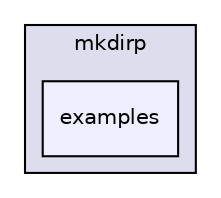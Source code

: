 digraph "gulp-src/node_modules/gulp/node_modules/vinyl-fs/node_modules/mkdirp/examples" {
  compound=true
  node [ fontsize="10", fontname="Helvetica"];
  edge [ labelfontsize="10", labelfontname="Helvetica"];
  subgraph clusterdir_558c8ec8da9a71f4cb8376cfedc55265 {
    graph [ bgcolor="#ddddee", pencolor="black", label="mkdirp" fontname="Helvetica", fontsize="10", URL="dir_558c8ec8da9a71f4cb8376cfedc55265.html"]
  dir_894f12bc611f777cdedfbac51c4362fa [shape=box, label="examples", style="filled", fillcolor="#eeeeff", pencolor="black", URL="dir_894f12bc611f777cdedfbac51c4362fa.html"];
  }
}

